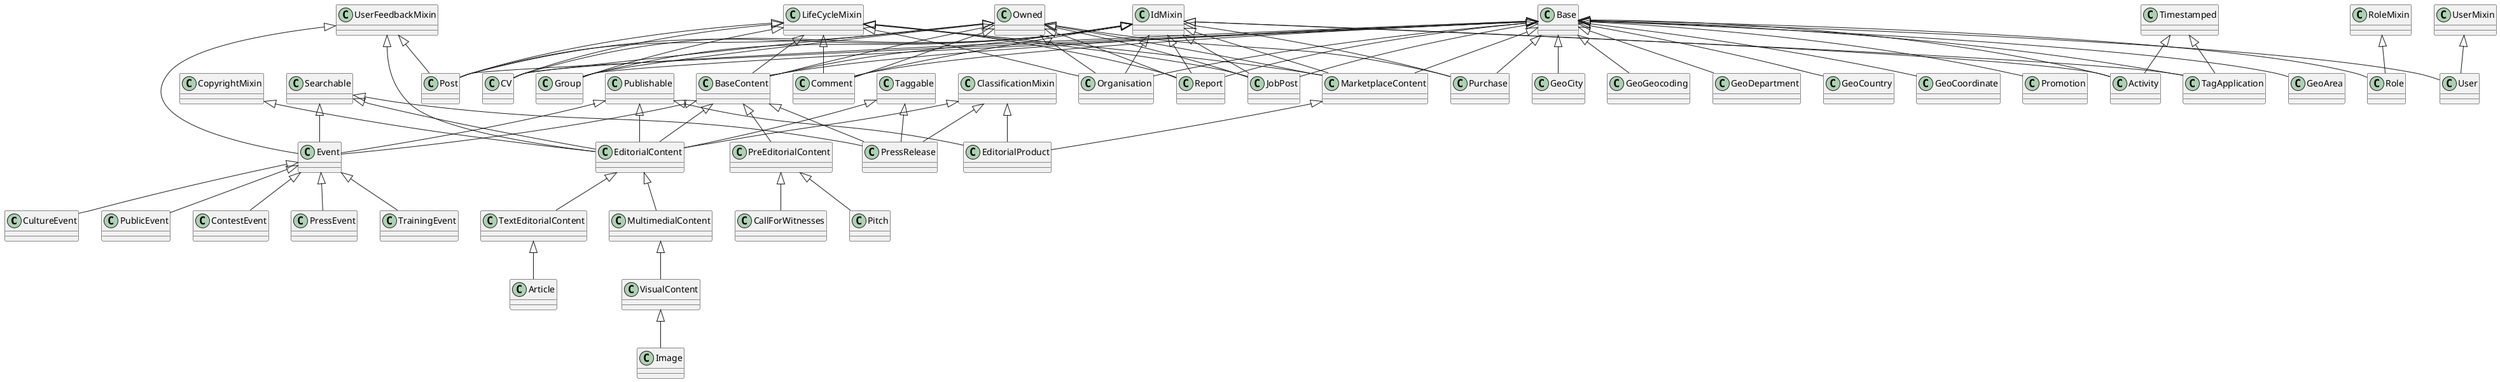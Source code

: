 @startuml
class CultureEvent {
}
class PreEditorialContent {
}
class JobPost {
}
class PublicEvent {
}
class TextEditorialContent {
}
class PressRelease {
}
class BaseContent {
}
class Article {
}
class ContestEvent {
}
class Role {
}
class Activity {
}
class Promotion {
}
class GeoArea {
}
class GeoCity {
}
class MarketplaceContent {
}
class TagApplication {
}
class EditorialContent {
}
class GeoGeocoding {
}
class GeoDepartment {
}
class Report {
}
class EditorialProduct {
}
class VisualContent {
}
class PressEvent {
}
class Pitch {
}
class MultimedialContent {
}
class Event {
}
class GeoCountry {
}
class CV {
}
class Image {
}
class Organisation {
}
class User {
}
class Purchase {
}
class TrainingEvent {
}
class CallForWitnesses {
}
class Comment {
}
class Group {
}
class Post {
}
class GeoCoordinate {
}

CultureEvent -up-|> Event
PreEditorialContent -up-|> BaseContent
JobPost -up-|> IdMixin
JobPost -up-|> LifeCycleMixin
JobPost -up-|> Owned
JobPost -up-|> Base
PublicEvent -up-|> Event
TextEditorialContent -up-|> EditorialContent
PressRelease -up-|> BaseContent
PressRelease -up-|> ClassificationMixin
PressRelease -up-|> Taggable
PressRelease -up-|> Searchable
BaseContent -up-|> IdMixin
BaseContent -up-|> LifeCycleMixin
BaseContent -up-|> Owned
BaseContent -up-|> Base
Article -up-|> TextEditorialContent
ContestEvent -up-|> Event
Role -up-|> Base
Role -up-|> RoleMixin
Activity -up-|> IdMixin
Activity -up-|> Timestamped
Activity -up-|> Base
Promotion -up-|> Base
GeoArea -up-|> Base
GeoCity -up-|> Base
MarketplaceContent -up-|> IdMixin
MarketplaceContent -up-|> LifeCycleMixin
MarketplaceContent -up-|> Owned
MarketplaceContent -up-|> Base
TagApplication -up-|> Timestamped
TagApplication -up-|> IdMixin
TagApplication -up-|> Base
EditorialContent -up-|> BaseContent
EditorialContent -up-|> UserFeedbackMixin
EditorialContent -up-|> Publishable
EditorialContent -up-|> ClassificationMixin
EditorialContent -up-|> CopyrightMixin
EditorialContent -up-|> Taggable
EditorialContent -up-|> Searchable
GeoGeocoding -up-|> Base
GeoDepartment -up-|> Base
Report -up-|> IdMixin
Report -up-|> Owned
Report -up-|> LifeCycleMixin
Report -up-|> Base
EditorialProduct -up-|> MarketplaceContent
EditorialProduct -up-|> ClassificationMixin
EditorialProduct -up-|> Publishable
VisualContent -up-|> MultimedialContent
PressEvent -up-|> Event
Pitch -up-|> PreEditorialContent
MultimedialContent -up-|> EditorialContent
Event -up-|> BaseContent
Event -up-|> UserFeedbackMixin
Event -up-|> Publishable
Event -up-|> Searchable
GeoCountry -up-|> Base
CV -up-|> IdMixin
CV -up-|> LifeCycleMixin
CV -up-|> Owned
CV -up-|> Base
Image -up-|> VisualContent
Organisation -up-|> IdMixin
Organisation -up-|> LifeCycleMixin
Organisation -up-|> Owned
Organisation -up-|> Base
User -up-|> Base
User -up-|> UserMixin
Purchase -up-|> IdMixin
Purchase -up-|> Owned
Purchase -up-|> Base
TrainingEvent -up-|> Event
CallForWitnesses -up-|> PreEditorialContent
Comment -up-|> IdMixin
Comment -up-|> Owned
Comment -up-|> LifeCycleMixin
Comment -up-|> Base
Group -up-|> IdMixin
Group -up-|> Owned
Group -up-|> LifeCycleMixin
Group -up-|> Base
Post -up-|> Base
Post -up-|> IdMixin
Post -up-|> Owned
Post -up-|> LifeCycleMixin
Post -up-|> UserFeedbackMixin
GeoCoordinate -up-|> Base

@enduml
